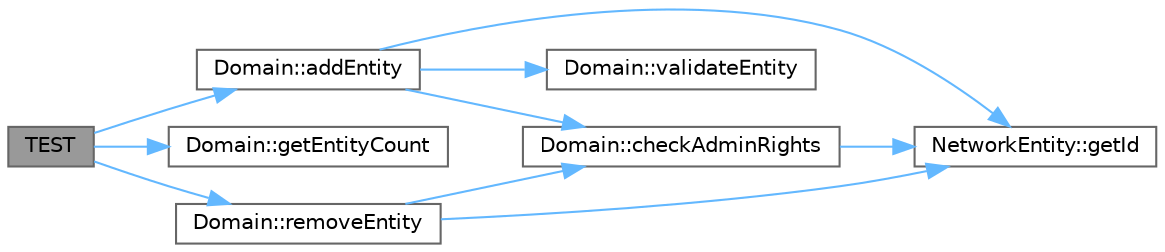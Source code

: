 digraph "TEST"
{
 // LATEX_PDF_SIZE
  bgcolor="transparent";
  edge [fontname=Helvetica,fontsize=10,labelfontname=Helvetica,labelfontsize=10];
  node [fontname=Helvetica,fontsize=10,shape=box,height=0.2,width=0.4];
  rankdir="LR";
  Node1 [id="Node000001",label="TEST",height=0.2,width=0.4,color="gray40", fillcolor="grey60", style="filled", fontcolor="black",tooltip=" "];
  Node1 -> Node2 [id="edge1_Node000001_Node000002",color="steelblue1",style="solid",tooltip=" "];
  Node2 [id="Node000002",label="Domain::addEntity",height=0.2,width=0.4,color="grey40", fillcolor="white", style="filled",URL="$class_domain.html#a4aeab31f80552d42f8c252132976e9c6",tooltip="Добавляет сущность в домен."];
  Node2 -> Node3 [id="edge2_Node000002_Node000003",color="steelblue1",style="solid",tooltip=" "];
  Node3 [id="Node000003",label="Domain::checkAdminRights",height=0.2,width=0.4,color="grey40", fillcolor="white", style="filled",URL="$class_domain.html#a02e4047bc66eafc7e3c560a8e58d70f7",tooltip="Проверяет права доступа пользователя на выполнение операций в домене."];
  Node3 -> Node4 [id="edge3_Node000003_Node000004",color="steelblue1",style="solid",tooltip=" "];
  Node4 [id="Node000004",label="NetworkEntity::getId",height=0.2,width=0.4,color="grey40", fillcolor="white", style="filled",URL="$class_network_entity.html#aebf4ef347e0f3355bc969520eecb100a",tooltip="Возвращает идентификатор сущности."];
  Node2 -> Node4 [id="edge4_Node000002_Node000004",color="steelblue1",style="solid",tooltip=" "];
  Node2 -> Node5 [id="edge5_Node000002_Node000005",color="steelblue1",style="solid",tooltip=" "];
  Node5 [id="Node000005",label="Domain::validateEntity",height=0.2,width=0.4,color="grey40", fillcolor="white", style="filled",URL="$class_domain.html#a8ed0e723504fd7378183636d90a3720a",tooltip="Проверяет валидность сущности перед добавлением."];
  Node1 -> Node6 [id="edge6_Node000001_Node000006",color="steelblue1",style="solid",tooltip=" "];
  Node6 [id="Node000006",label="Domain::getEntityCount",height=0.2,width=0.4,color="grey40", fillcolor="white", style="filled",URL="$class_domain.html#a214fd1fa5423c6c7f895d1aab34f9eb5",tooltip="Возвращает количество сущностей в домене."];
  Node1 -> Node7 [id="edge7_Node000001_Node000007",color="steelblue1",style="solid",tooltip=" "];
  Node7 [id="Node000007",label="Domain::removeEntity",height=0.2,width=0.4,color="grey40", fillcolor="white", style="filled",URL="$class_domain.html#a827a7305dd02f74aac5a88c38df7919b",tooltip="Удаляет сущность из домена по идентификатору."];
  Node7 -> Node3 [id="edge8_Node000007_Node000003",color="steelblue1",style="solid",tooltip=" "];
  Node7 -> Node4 [id="edge9_Node000007_Node000004",color="steelblue1",style="solid",tooltip=" "];
}

